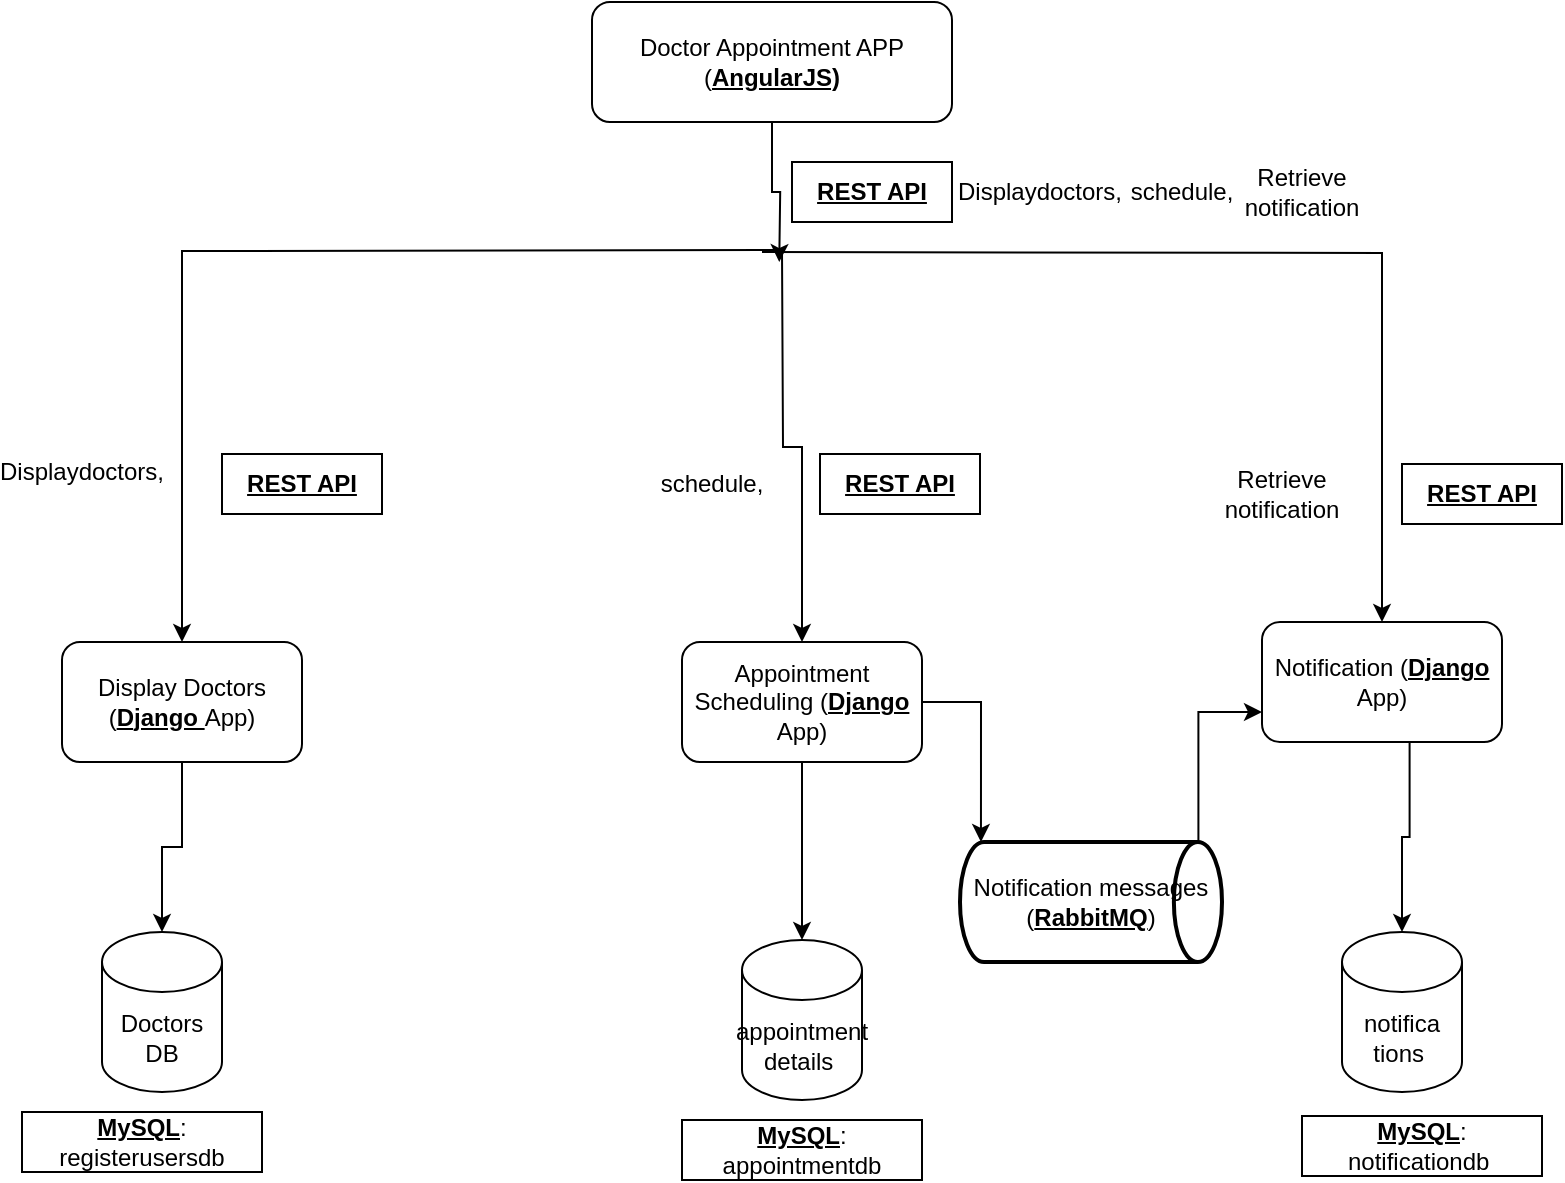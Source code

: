<mxfile version="22.0.8" type="github">
  <diagram name="Page-1" id="ZmuFyM6fvtMOjyiI3Wcf">
    <mxGraphModel dx="1407" dy="584" grid="1" gridSize="10" guides="1" tooltips="1" connect="1" arrows="1" fold="1" page="1" pageScale="1" pageWidth="850" pageHeight="1100" math="0" shadow="0">
      <root>
        <mxCell id="0" />
        <mxCell id="1" parent="0" />
        <mxCell id="HS4mzQeZrX7XptLeHZY5-13" style="edgeStyle=orthogonalEdgeStyle;rounded=0;orthogonalLoop=1;jettySize=auto;html=1;exitX=0.5;exitY=1;exitDx=0;exitDy=0;" edge="1" parent="1" source="HS4mzQeZrX7XptLeHZY5-1">
          <mxGeometry relative="1" as="geometry">
            <mxPoint x="425" y="116" as="targetPoint" />
          </mxGeometry>
        </mxCell>
        <mxCell id="HS4mzQeZrX7XptLeHZY5-16" value="" style="edgeStyle=orthogonalEdgeStyle;rounded=0;orthogonalLoop=1;jettySize=auto;html=1;entryX=0.529;entryY=0;entryDx=0;entryDy=0;entryPerimeter=0;" edge="1" parent="1" source="HS4mzQeZrX7XptLeHZY5-1">
          <mxGeometry relative="1" as="geometry">
            <mxPoint x="428.63" y="186" as="targetPoint" />
          </mxGeometry>
        </mxCell>
        <mxCell id="HS4mzQeZrX7XptLeHZY5-1" value="Doctor Appointment APP (&lt;b&gt;&lt;u&gt;AngularJS)&lt;/u&gt;&lt;/b&gt;" style="rounded=1;whiteSpace=wrap;html=1;" vertex="1" parent="1">
          <mxGeometry x="335" y="56" width="180" height="60" as="geometry" />
        </mxCell>
        <mxCell id="HS4mzQeZrX7XptLeHZY5-19" style="edgeStyle=orthogonalEdgeStyle;rounded=0;orthogonalLoop=1;jettySize=auto;html=1;entryX=0.5;entryY=0;entryDx=0;entryDy=0;" edge="1" parent="1" target="HS4mzQeZrX7XptLeHZY5-5">
          <mxGeometry relative="1" as="geometry">
            <mxPoint x="430" y="180" as="sourcePoint" />
          </mxGeometry>
        </mxCell>
        <mxCell id="HS4mzQeZrX7XptLeHZY5-20" value="" style="edgeStyle=orthogonalEdgeStyle;rounded=0;orthogonalLoop=1;jettySize=auto;html=1;" edge="1" parent="1" target="HS4mzQeZrX7XptLeHZY5-6">
          <mxGeometry relative="1" as="geometry">
            <mxPoint x="430" y="180" as="sourcePoint" />
          </mxGeometry>
        </mxCell>
        <mxCell id="HS4mzQeZrX7XptLeHZY5-41" style="edgeStyle=orthogonalEdgeStyle;rounded=0;orthogonalLoop=1;jettySize=auto;html=1;entryX=0.5;entryY=0;entryDx=0;entryDy=0;" edge="1" parent="1" target="HS4mzQeZrX7XptLeHZY5-7">
          <mxGeometry relative="1" as="geometry">
            <mxPoint x="420" y="181" as="sourcePoint" />
          </mxGeometry>
        </mxCell>
        <mxCell id="HS4mzQeZrX7XptLeHZY5-23" value="" style="edgeStyle=orthogonalEdgeStyle;rounded=0;orthogonalLoop=1;jettySize=auto;html=1;" edge="1" parent="1" source="HS4mzQeZrX7XptLeHZY5-5" target="HS4mzQeZrX7XptLeHZY5-9">
          <mxGeometry relative="1" as="geometry" />
        </mxCell>
        <mxCell id="HS4mzQeZrX7XptLeHZY5-5" value="Display Doctors (&lt;b&gt;&lt;u&gt;Django &lt;/u&gt;&lt;/b&gt;App)" style="rounded=1;whiteSpace=wrap;html=1;" vertex="1" parent="1">
          <mxGeometry x="70" y="376" width="120" height="60" as="geometry" />
        </mxCell>
        <mxCell id="HS4mzQeZrX7XptLeHZY5-28" value="" style="edgeStyle=orthogonalEdgeStyle;rounded=0;orthogonalLoop=1;jettySize=auto;html=1;exitX=0.5;exitY=1;exitDx=0;exitDy=0;" edge="1" parent="1" source="HS4mzQeZrX7XptLeHZY5-6" target="HS4mzQeZrX7XptLeHZY5-10">
          <mxGeometry relative="1" as="geometry">
            <mxPoint x="440" y="495" as="sourcePoint" />
          </mxGeometry>
        </mxCell>
        <mxCell id="HS4mzQeZrX7XptLeHZY5-6" value="Appointment Scheduling (&lt;b&gt;&lt;u&gt;Django &lt;/u&gt;&lt;/b&gt;App)" style="rounded=1;whiteSpace=wrap;html=1;" vertex="1" parent="1">
          <mxGeometry x="380" y="376" width="120" height="60" as="geometry" />
        </mxCell>
        <mxCell id="HS4mzQeZrX7XptLeHZY5-29" value="" style="edgeStyle=orthogonalEdgeStyle;rounded=0;orthogonalLoop=1;jettySize=auto;html=1;exitX=0.615;exitY=0.975;exitDx=0;exitDy=0;exitPerimeter=0;" edge="1" parent="1" source="HS4mzQeZrX7XptLeHZY5-7" target="HS4mzQeZrX7XptLeHZY5-11">
          <mxGeometry relative="1" as="geometry" />
        </mxCell>
        <mxCell id="HS4mzQeZrX7XptLeHZY5-7" value="Notification (&lt;b&gt;&lt;u&gt;Django&lt;/u&gt;&lt;/b&gt; App)" style="rounded=1;whiteSpace=wrap;html=1;" vertex="1" parent="1">
          <mxGeometry x="670" y="366" width="120" height="60" as="geometry" />
        </mxCell>
        <mxCell id="HS4mzQeZrX7XptLeHZY5-9" value="Doctors DB" style="shape=cylinder3;whiteSpace=wrap;html=1;boundedLbl=1;backgroundOutline=1;size=15;" vertex="1" parent="1">
          <mxGeometry x="90" y="521" width="60" height="80" as="geometry" />
        </mxCell>
        <mxCell id="HS4mzQeZrX7XptLeHZY5-10" value="appointment details&amp;nbsp;" style="shape=cylinder3;whiteSpace=wrap;html=1;boundedLbl=1;backgroundOutline=1;size=15;" vertex="1" parent="1">
          <mxGeometry x="410" y="525" width="60" height="80" as="geometry" />
        </mxCell>
        <mxCell id="HS4mzQeZrX7XptLeHZY5-11" value="notifica tions&amp;nbsp;" style="shape=cylinder3;whiteSpace=wrap;html=1;boundedLbl=1;backgroundOutline=1;size=15;" vertex="1" parent="1">
          <mxGeometry x="710" y="521" width="60" height="80" as="geometry" />
        </mxCell>
        <mxCell id="HS4mzQeZrX7XptLeHZY5-25" value="&lt;b&gt;&lt;u&gt;MySQL&lt;/u&gt;&lt;/b&gt;: registerusersdb" style="rounded=0;whiteSpace=wrap;html=1;" vertex="1" parent="1">
          <mxGeometry x="50" y="611" width="120" height="30" as="geometry" />
        </mxCell>
        <mxCell id="HS4mzQeZrX7XptLeHZY5-26" value="&lt;b&gt;&lt;u&gt;MySQL&lt;/u&gt;&lt;/b&gt;: appointmentdb" style="rounded=0;whiteSpace=wrap;html=1;" vertex="1" parent="1">
          <mxGeometry x="380" y="615" width="120" height="30" as="geometry" />
        </mxCell>
        <mxCell id="HS4mzQeZrX7XptLeHZY5-27" value="&lt;b&gt;&lt;u&gt;MySQL&lt;/u&gt;&lt;/b&gt;: notificationdb&amp;nbsp;" style="rounded=0;whiteSpace=wrap;html=1;" vertex="1" parent="1">
          <mxGeometry x="690" y="613" width="120" height="30" as="geometry" />
        </mxCell>
        <mxCell id="HS4mzQeZrX7XptLeHZY5-33" value="&lt;b&gt;&lt;u&gt;REST API&lt;/u&gt;&lt;/b&gt;" style="rounded=0;whiteSpace=wrap;html=1;" vertex="1" parent="1">
          <mxGeometry x="435" y="136" width="80" height="30" as="geometry" />
        </mxCell>
        <mxCell id="HS4mzQeZrX7XptLeHZY5-35" value="Displaydoctors," style="text;html=1;strokeColor=none;fillColor=none;align=center;verticalAlign=middle;whiteSpace=wrap;rounded=0;" vertex="1" parent="1">
          <mxGeometry x="529" y="136" width="60" height="30" as="geometry" />
        </mxCell>
        <mxCell id="HS4mzQeZrX7XptLeHZY5-36" value="schedule," style="text;html=1;strokeColor=none;fillColor=none;align=center;verticalAlign=middle;whiteSpace=wrap;rounded=0;" vertex="1" parent="1">
          <mxGeometry x="600" y="136" width="60" height="30" as="geometry" />
        </mxCell>
        <mxCell id="HS4mzQeZrX7XptLeHZY5-37" value="Retrieve notification" style="text;html=1;strokeColor=none;fillColor=none;align=center;verticalAlign=middle;whiteSpace=wrap;rounded=0;" vertex="1" parent="1">
          <mxGeometry x="660" y="136" width="60" height="30" as="geometry" />
        </mxCell>
        <mxCell id="HS4mzQeZrX7XptLeHZY5-38" value="Displaydoctors," style="text;html=1;strokeColor=none;fillColor=none;align=center;verticalAlign=middle;whiteSpace=wrap;rounded=0;" vertex="1" parent="1">
          <mxGeometry x="50" y="276" width="60" height="30" as="geometry" />
        </mxCell>
        <mxCell id="HS4mzQeZrX7XptLeHZY5-39" value="schedule," style="text;html=1;strokeColor=none;fillColor=none;align=center;verticalAlign=middle;whiteSpace=wrap;rounded=0;" vertex="1" parent="1">
          <mxGeometry x="365" y="282" width="60" height="30" as="geometry" />
        </mxCell>
        <mxCell id="HS4mzQeZrX7XptLeHZY5-40" value="Retrieve notification" style="text;html=1;strokeColor=none;fillColor=none;align=center;verticalAlign=middle;whiteSpace=wrap;rounded=0;" vertex="1" parent="1">
          <mxGeometry x="650" y="287" width="60" height="30" as="geometry" />
        </mxCell>
        <mxCell id="HS4mzQeZrX7XptLeHZY5-42" value="&lt;b&gt;&lt;u&gt;REST API&lt;/u&gt;&lt;/b&gt;" style="rounded=0;whiteSpace=wrap;html=1;" vertex="1" parent="1">
          <mxGeometry x="150" y="282" width="80" height="30" as="geometry" />
        </mxCell>
        <mxCell id="HS4mzQeZrX7XptLeHZY5-43" value="&lt;b&gt;&lt;u&gt;REST API&lt;/u&gt;&lt;/b&gt;" style="rounded=0;whiteSpace=wrap;html=1;" vertex="1" parent="1">
          <mxGeometry x="449" y="282" width="80" height="30" as="geometry" />
        </mxCell>
        <mxCell id="HS4mzQeZrX7XptLeHZY5-44" value="&lt;b&gt;&lt;u&gt;REST API&lt;/u&gt;&lt;/b&gt;" style="rounded=0;whiteSpace=wrap;html=1;" vertex="1" parent="1">
          <mxGeometry x="740" y="287" width="80" height="30" as="geometry" />
        </mxCell>
        <mxCell id="HS4mzQeZrX7XptLeHZY5-47" style="edgeStyle=orthogonalEdgeStyle;rounded=0;orthogonalLoop=1;jettySize=auto;html=1;exitX=0.91;exitY=0;exitDx=0;exitDy=0;exitPerimeter=0;entryX=0;entryY=0.75;entryDx=0;entryDy=0;" edge="1" parent="1" source="HS4mzQeZrX7XptLeHZY5-45" target="HS4mzQeZrX7XptLeHZY5-7">
          <mxGeometry relative="1" as="geometry" />
        </mxCell>
        <mxCell id="HS4mzQeZrX7XptLeHZY5-45" value="Notification messages (&lt;b&gt;&lt;u&gt;RabbitMQ&lt;/u&gt;&lt;/b&gt;)" style="strokeWidth=2;html=1;shape=mxgraph.flowchart.direct_data;whiteSpace=wrap;" vertex="1" parent="1">
          <mxGeometry x="519" y="476" width="131" height="60" as="geometry" />
        </mxCell>
        <mxCell id="HS4mzQeZrX7XptLeHZY5-46" style="edgeStyle=orthogonalEdgeStyle;rounded=0;orthogonalLoop=1;jettySize=auto;html=1;entryX=0.08;entryY=0;entryDx=0;entryDy=0;entryPerimeter=0;" edge="1" parent="1" source="HS4mzQeZrX7XptLeHZY5-6" target="HS4mzQeZrX7XptLeHZY5-45">
          <mxGeometry relative="1" as="geometry" />
        </mxCell>
      </root>
    </mxGraphModel>
  </diagram>
</mxfile>
